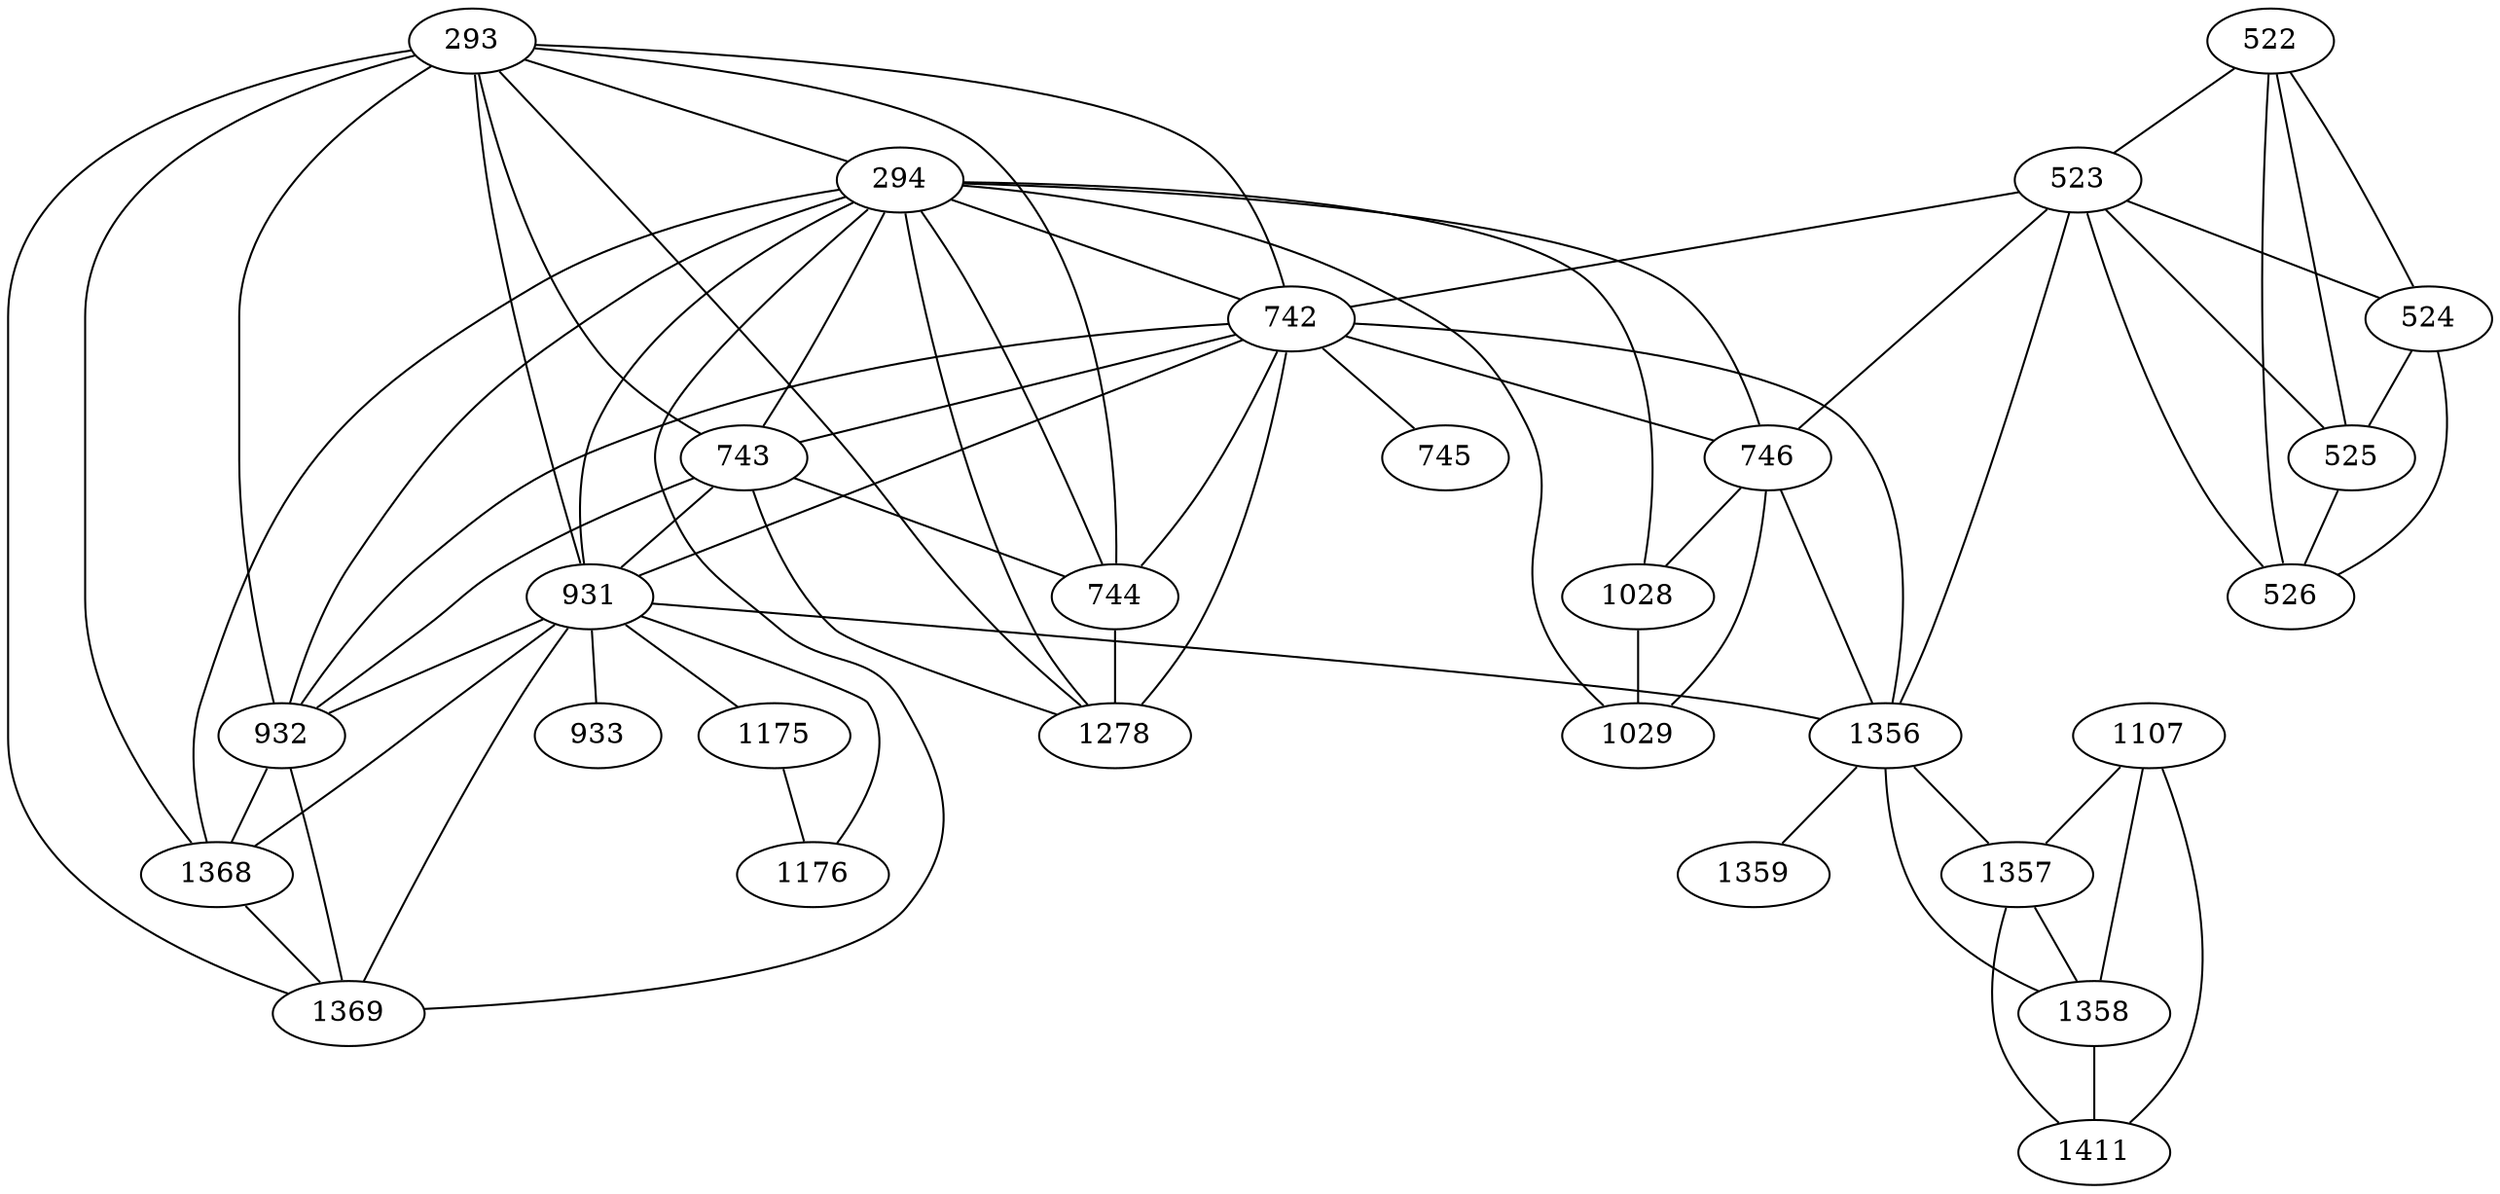 graph G {
  graph [splines=true overlap=false]
  node  [shape=ellipse, width=0.3, height=0.3]
  523 [label="523"];
  742 [label="742"];
  746 [label="746"];
  931 [label="931"];
  1357 [label="1357"];
  1358 [label="1358"];
  1359 [label="1359"];
  522 [label="522"];
  524 [label="524"];
  525 [label="525"];
  526 [label="526"];
  293 [label="293"];
  294 [label="294"];
  743 [label="743"];
  744 [label="744"];
  745 [label="745"];
  932 [label="932"];
  1278 [label="1278"];
  1028 [label="1028"];
  1029 [label="1029"];
  933 [label="933"];
  1175 [label="1175"];
  1176 [label="1176"];
  1368 [label="1368"];
  1369 [label="1369"];
  1107 [label="1107"];
  1411 [label="1411"];
  1356 [label="1356"];
  523 -- 524;
  523 -- 525;
  523 -- 526;
  523 -- 742;
  523 -- 746;
  523 -- 1356;
  742 -- 743;
  742 -- 744;
  742 -- 745;
  742 -- 746;
  742 -- 931;
  742 -- 932;
  742 -- 1278;
  742 -- 1356;
  746 -- 1028;
  746 -- 1029;
  746 -- 1356;
  931 -- 932;
  931 -- 933;
  931 -- 1175;
  931 -- 1176;
  931 -- 1356;
  931 -- 1368;
  931 -- 1369;
  1357 -- 1358;
  1357 -- 1411;
  1358 -- 1411;
  522 -- 523;
  522 -- 524;
  522 -- 525;
  522 -- 526;
  524 -- 525;
  524 -- 526;
  525 -- 526;
  293 -- 294;
  293 -- 742;
  293 -- 743;
  293 -- 744;
  293 -- 931;
  293 -- 932;
  293 -- 1278;
  293 -- 1368;
  293 -- 1369;
  294 -- 742;
  294 -- 743;
  294 -- 744;
  294 -- 746;
  294 -- 931;
  294 -- 932;
  294 -- 1028;
  294 -- 1029;
  294 -- 1278;
  294 -- 1368;
  294 -- 1369;
  743 -- 744;
  743 -- 931;
  743 -- 932;
  743 -- 1278;
  744 -- 1278;
  932 -- 1368;
  932 -- 1369;
  1028 -- 1029;
  1175 -- 1176;
  1368 -- 1369;
  1107 -- 1357;
  1107 -- 1358;
  1107 -- 1411;
  1356 -- 1357;
  1356 -- 1358;
  1356 -- 1359;
}
